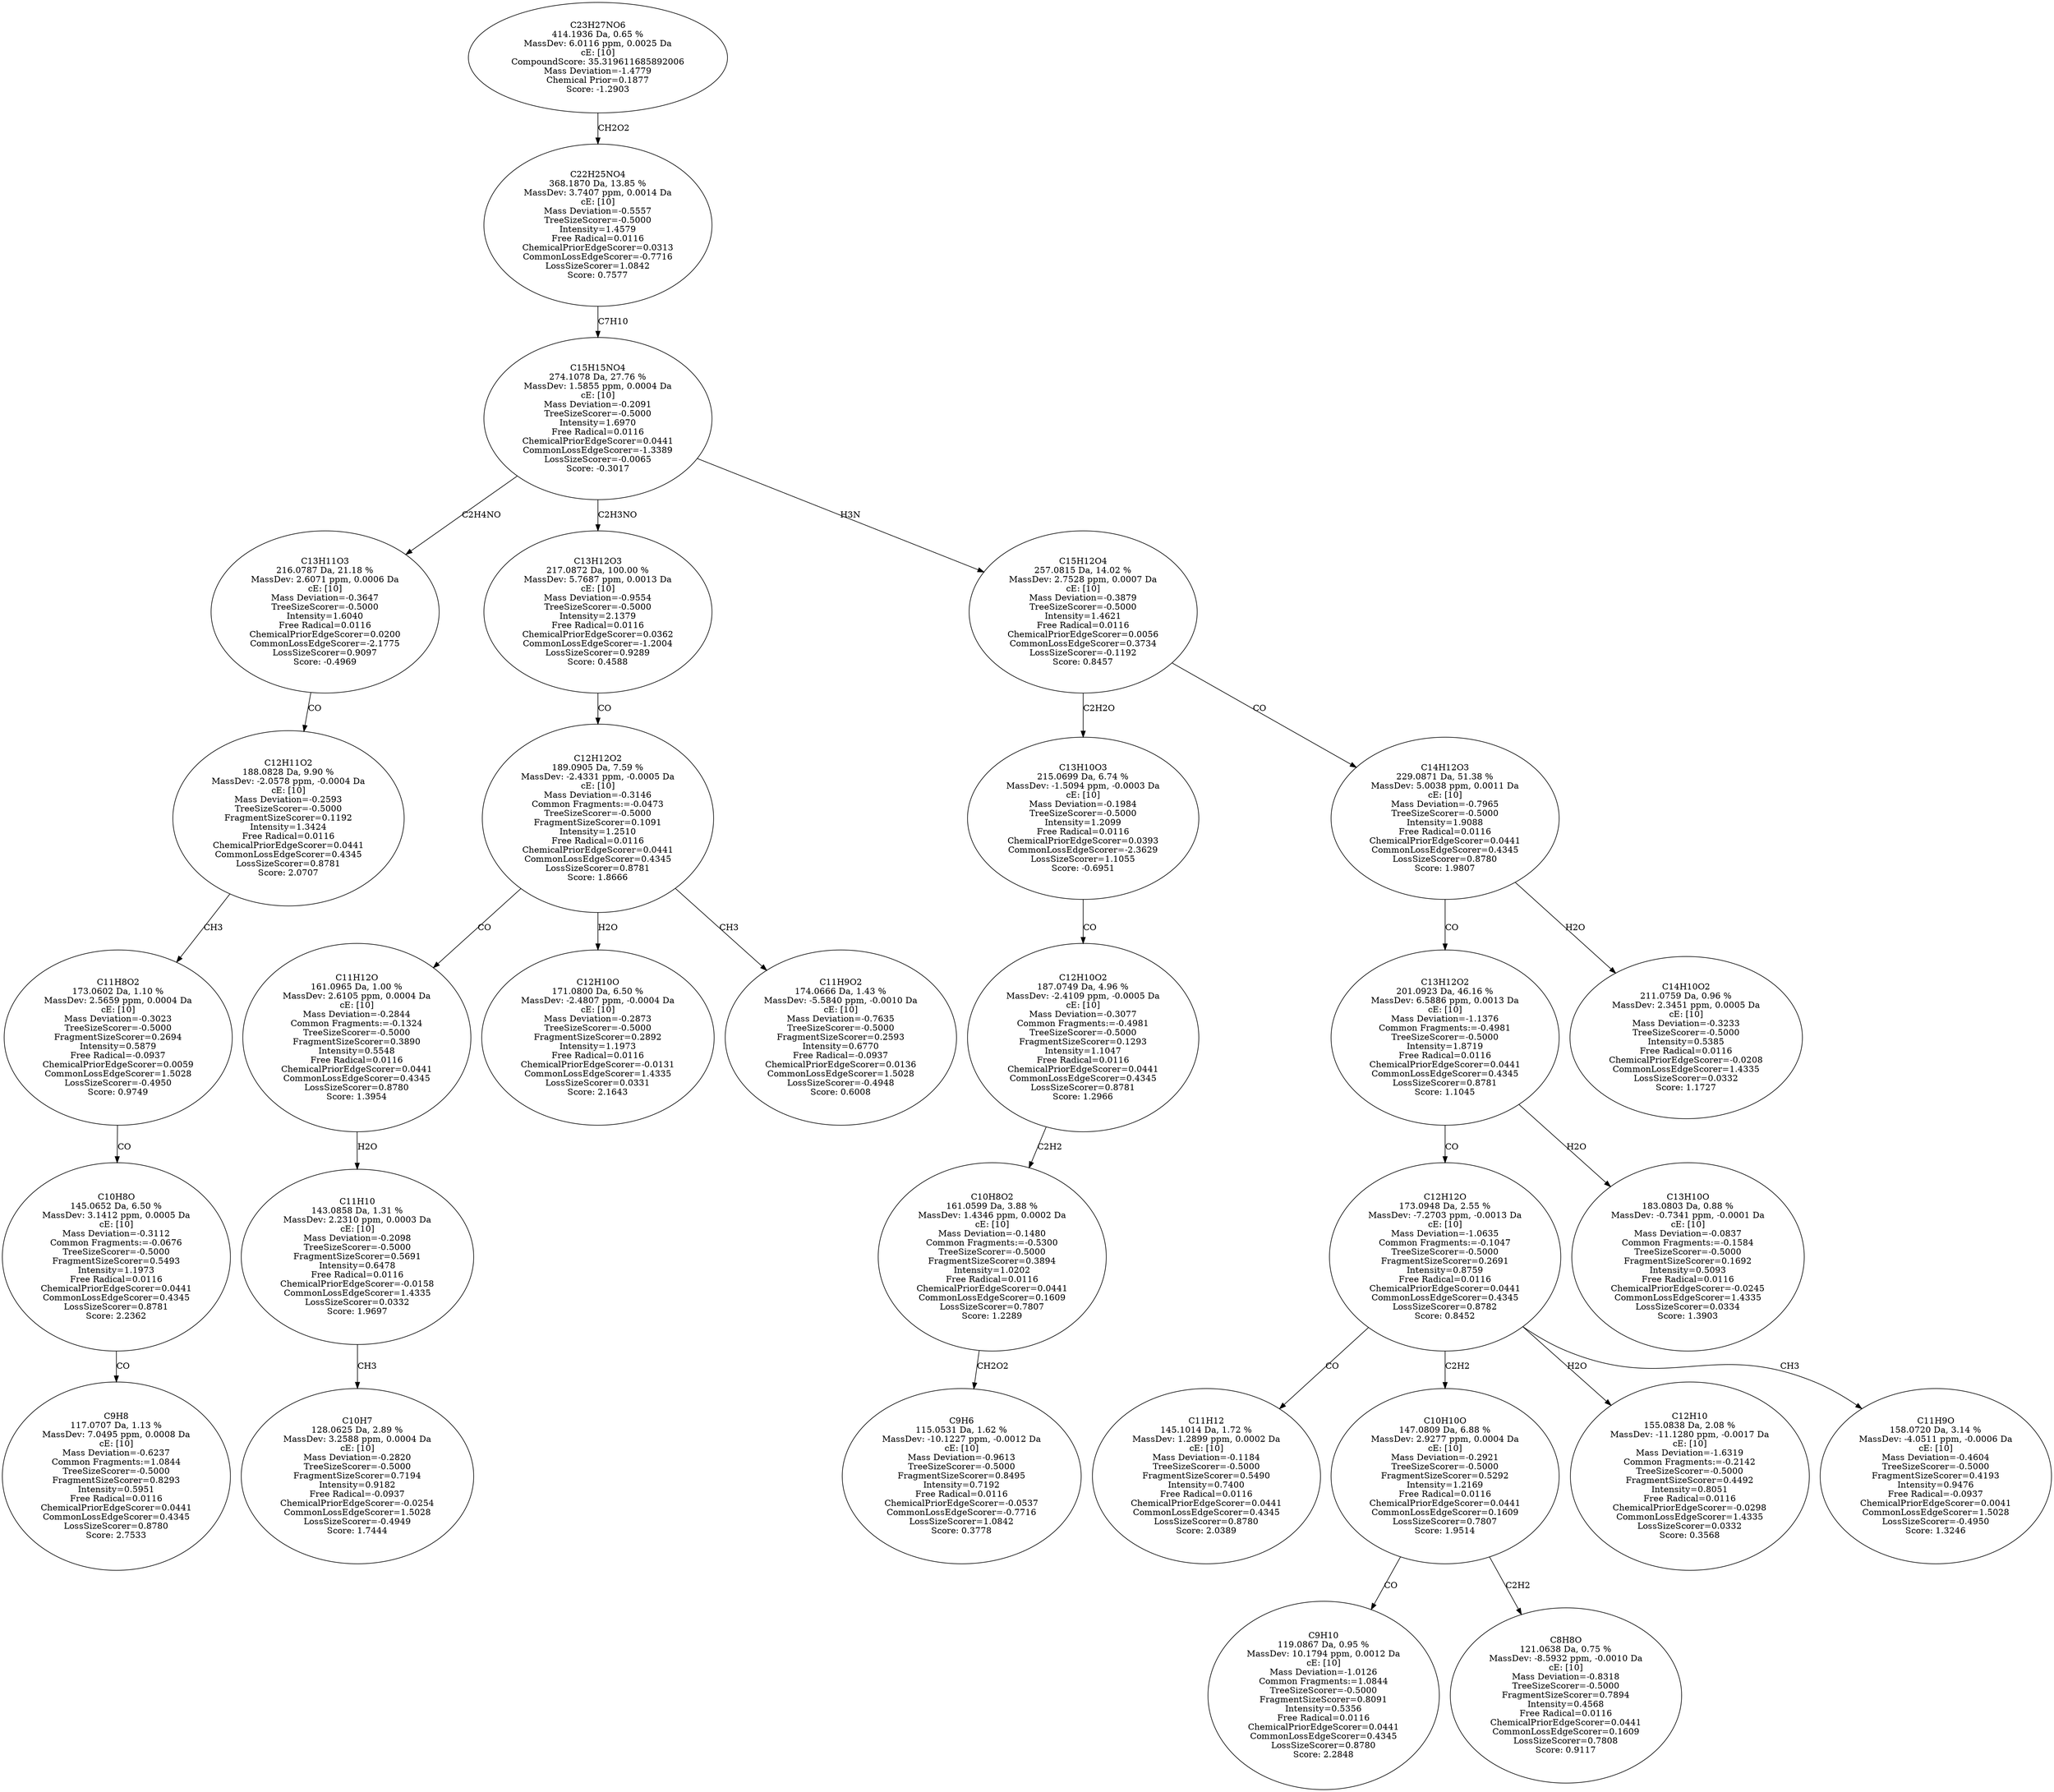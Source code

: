 strict digraph {
v1 [label="C9H8\n117.0707 Da, 1.13 %\nMassDev: 7.0495 ppm, 0.0008 Da\ncE: [10]\nMass Deviation=-0.6237\nCommon Fragments:=1.0844\nTreeSizeScorer=-0.5000\nFragmentSizeScorer=0.8293\nIntensity=0.5951\nFree Radical=0.0116\nChemicalPriorEdgeScorer=0.0441\nCommonLossEdgeScorer=0.4345\nLossSizeScorer=0.8780\nScore: 2.7533"];
v2 [label="C10H8O\n145.0652 Da, 6.50 %\nMassDev: 3.1412 ppm, 0.0005 Da\ncE: [10]\nMass Deviation=-0.3112\nCommon Fragments:=-0.0676\nTreeSizeScorer=-0.5000\nFragmentSizeScorer=0.5493\nIntensity=1.1973\nFree Radical=0.0116\nChemicalPriorEdgeScorer=0.0441\nCommonLossEdgeScorer=0.4345\nLossSizeScorer=0.8781\nScore: 2.2362"];
v3 [label="C11H8O2\n173.0602 Da, 1.10 %\nMassDev: 2.5659 ppm, 0.0004 Da\ncE: [10]\nMass Deviation=-0.3023\nTreeSizeScorer=-0.5000\nFragmentSizeScorer=0.2694\nIntensity=0.5879\nFree Radical=-0.0937\nChemicalPriorEdgeScorer=0.0059\nCommonLossEdgeScorer=1.5028\nLossSizeScorer=-0.4950\nScore: 0.9749"];
v4 [label="C12H11O2\n188.0828 Da, 9.90 %\nMassDev: -2.0578 ppm, -0.0004 Da\ncE: [10]\nMass Deviation=-0.2593\nTreeSizeScorer=-0.5000\nFragmentSizeScorer=0.1192\nIntensity=1.3424\nFree Radical=0.0116\nChemicalPriorEdgeScorer=0.0441\nCommonLossEdgeScorer=0.4345\nLossSizeScorer=0.8781\nScore: 2.0707"];
v5 [label="C13H11O3\n216.0787 Da, 21.18 %\nMassDev: 2.6071 ppm, 0.0006 Da\ncE: [10]\nMass Deviation=-0.3647\nTreeSizeScorer=-0.5000\nIntensity=1.6040\nFree Radical=0.0116\nChemicalPriorEdgeScorer=0.0200\nCommonLossEdgeScorer=-2.1775\nLossSizeScorer=0.9097\nScore: -0.4969"];
v6 [label="C10H7\n128.0625 Da, 2.89 %\nMassDev: 3.2588 ppm, 0.0004 Da\ncE: [10]\nMass Deviation=-0.2820\nTreeSizeScorer=-0.5000\nFragmentSizeScorer=0.7194\nIntensity=0.9182\nFree Radical=-0.0937\nChemicalPriorEdgeScorer=-0.0254\nCommonLossEdgeScorer=1.5028\nLossSizeScorer=-0.4949\nScore: 1.7444"];
v7 [label="C11H10\n143.0858 Da, 1.31 %\nMassDev: 2.2310 ppm, 0.0003 Da\ncE: [10]\nMass Deviation=-0.2098\nTreeSizeScorer=-0.5000\nFragmentSizeScorer=0.5691\nIntensity=0.6478\nFree Radical=0.0116\nChemicalPriorEdgeScorer=-0.0158\nCommonLossEdgeScorer=1.4335\nLossSizeScorer=0.0332\nScore: 1.9697"];
v8 [label="C11H12O\n161.0965 Da, 1.00 %\nMassDev: 2.6105 ppm, 0.0004 Da\ncE: [10]\nMass Deviation=-0.2844\nCommon Fragments:=-0.1324\nTreeSizeScorer=-0.5000\nFragmentSizeScorer=0.3890\nIntensity=0.5548\nFree Radical=0.0116\nChemicalPriorEdgeScorer=0.0441\nCommonLossEdgeScorer=0.4345\nLossSizeScorer=0.8780\nScore: 1.3954"];
v9 [label="C12H10O\n171.0800 Da, 6.50 %\nMassDev: -2.4807 ppm, -0.0004 Da\ncE: [10]\nMass Deviation=-0.2873\nTreeSizeScorer=-0.5000\nFragmentSizeScorer=0.2892\nIntensity=1.1973\nFree Radical=0.0116\nChemicalPriorEdgeScorer=-0.0131\nCommonLossEdgeScorer=1.4335\nLossSizeScorer=0.0331\nScore: 2.1643"];
v10 [label="C11H9O2\n174.0666 Da, 1.43 %\nMassDev: -5.5840 ppm, -0.0010 Da\ncE: [10]\nMass Deviation=-0.7635\nTreeSizeScorer=-0.5000\nFragmentSizeScorer=0.2593\nIntensity=0.6770\nFree Radical=-0.0937\nChemicalPriorEdgeScorer=0.0136\nCommonLossEdgeScorer=1.5028\nLossSizeScorer=-0.4948\nScore: 0.6008"];
v11 [label="C12H12O2\n189.0905 Da, 7.59 %\nMassDev: -2.4331 ppm, -0.0005 Da\ncE: [10]\nMass Deviation=-0.3146\nCommon Fragments:=-0.0473\nTreeSizeScorer=-0.5000\nFragmentSizeScorer=0.1091\nIntensity=1.2510\nFree Radical=0.0116\nChemicalPriorEdgeScorer=0.0441\nCommonLossEdgeScorer=0.4345\nLossSizeScorer=0.8781\nScore: 1.8666"];
v12 [label="C13H12O3\n217.0872 Da, 100.00 %\nMassDev: 5.7687 ppm, 0.0013 Da\ncE: [10]\nMass Deviation=-0.9554\nTreeSizeScorer=-0.5000\nIntensity=2.1379\nFree Radical=0.0116\nChemicalPriorEdgeScorer=0.0362\nCommonLossEdgeScorer=-1.2004\nLossSizeScorer=0.9289\nScore: 0.4588"];
v13 [label="C9H6\n115.0531 Da, 1.62 %\nMassDev: -10.1227 ppm, -0.0012 Da\ncE: [10]\nMass Deviation=-0.9613\nTreeSizeScorer=-0.5000\nFragmentSizeScorer=0.8495\nIntensity=0.7192\nFree Radical=0.0116\nChemicalPriorEdgeScorer=-0.0537\nCommonLossEdgeScorer=-0.7716\nLossSizeScorer=1.0842\nScore: 0.3778"];
v14 [label="C10H8O2\n161.0599 Da, 3.88 %\nMassDev: 1.4346 ppm, 0.0002 Da\ncE: [10]\nMass Deviation=-0.1480\nCommon Fragments:=-0.5300\nTreeSizeScorer=-0.5000\nFragmentSizeScorer=0.3894\nIntensity=1.0202\nFree Radical=0.0116\nChemicalPriorEdgeScorer=0.0441\nCommonLossEdgeScorer=0.1609\nLossSizeScorer=0.7807\nScore: 1.2289"];
v15 [label="C12H10O2\n187.0749 Da, 4.96 %\nMassDev: -2.4109 ppm, -0.0005 Da\ncE: [10]\nMass Deviation=-0.3077\nCommon Fragments:=-0.4981\nTreeSizeScorer=-0.5000\nFragmentSizeScorer=0.1293\nIntensity=1.1047\nFree Radical=0.0116\nChemicalPriorEdgeScorer=0.0441\nCommonLossEdgeScorer=0.4345\nLossSizeScorer=0.8781\nScore: 1.2966"];
v16 [label="C13H10O3\n215.0699 Da, 6.74 %\nMassDev: -1.5094 ppm, -0.0003 Da\ncE: [10]\nMass Deviation=-0.1984\nTreeSizeScorer=-0.5000\nIntensity=1.2099\nFree Radical=0.0116\nChemicalPriorEdgeScorer=0.0393\nCommonLossEdgeScorer=-2.3629\nLossSizeScorer=1.1055\nScore: -0.6951"];
v17 [label="C11H12\n145.1014 Da, 1.72 %\nMassDev: 1.2899 ppm, 0.0002 Da\ncE: [10]\nMass Deviation=-0.1184\nTreeSizeScorer=-0.5000\nFragmentSizeScorer=0.5490\nIntensity=0.7400\nFree Radical=0.0116\nChemicalPriorEdgeScorer=0.0441\nCommonLossEdgeScorer=0.4345\nLossSizeScorer=0.8780\nScore: 2.0389"];
v18 [label="C9H10\n119.0867 Da, 0.95 %\nMassDev: 10.1794 ppm, 0.0012 Da\ncE: [10]\nMass Deviation=-1.0126\nCommon Fragments:=1.0844\nTreeSizeScorer=-0.5000\nFragmentSizeScorer=0.8091\nIntensity=0.5356\nFree Radical=0.0116\nChemicalPriorEdgeScorer=0.0441\nCommonLossEdgeScorer=0.4345\nLossSizeScorer=0.8780\nScore: 2.2848"];
v19 [label="C8H8O\n121.0638 Da, 0.75 %\nMassDev: -8.5932 ppm, -0.0010 Da\ncE: [10]\nMass Deviation=-0.8318\nTreeSizeScorer=-0.5000\nFragmentSizeScorer=0.7894\nIntensity=0.4568\nFree Radical=0.0116\nChemicalPriorEdgeScorer=0.0441\nCommonLossEdgeScorer=0.1609\nLossSizeScorer=0.7808\nScore: 0.9117"];
v20 [label="C10H10O\n147.0809 Da, 6.88 %\nMassDev: 2.9277 ppm, 0.0004 Da\ncE: [10]\nMass Deviation=-0.2921\nTreeSizeScorer=-0.5000\nFragmentSizeScorer=0.5292\nIntensity=1.2169\nFree Radical=0.0116\nChemicalPriorEdgeScorer=0.0441\nCommonLossEdgeScorer=0.1609\nLossSizeScorer=0.7807\nScore: 1.9514"];
v21 [label="C12H10\n155.0838 Da, 2.08 %\nMassDev: -11.1280 ppm, -0.0017 Da\ncE: [10]\nMass Deviation=-1.6319\nCommon Fragments:=-0.2142\nTreeSizeScorer=-0.5000\nFragmentSizeScorer=0.4492\nIntensity=0.8051\nFree Radical=0.0116\nChemicalPriorEdgeScorer=-0.0298\nCommonLossEdgeScorer=1.4335\nLossSizeScorer=0.0332\nScore: 0.3568"];
v22 [label="C11H9O\n158.0720 Da, 3.14 %\nMassDev: -4.0511 ppm, -0.0006 Da\ncE: [10]\nMass Deviation=-0.4604\nTreeSizeScorer=-0.5000\nFragmentSizeScorer=0.4193\nIntensity=0.9476\nFree Radical=-0.0937\nChemicalPriorEdgeScorer=0.0041\nCommonLossEdgeScorer=1.5028\nLossSizeScorer=-0.4950\nScore: 1.3246"];
v23 [label="C12H12O\n173.0948 Da, 2.55 %\nMassDev: -7.2703 ppm, -0.0013 Da\ncE: [10]\nMass Deviation=-1.0635\nCommon Fragments:=-0.1047\nTreeSizeScorer=-0.5000\nFragmentSizeScorer=0.2691\nIntensity=0.8759\nFree Radical=0.0116\nChemicalPriorEdgeScorer=0.0441\nCommonLossEdgeScorer=0.4345\nLossSizeScorer=0.8782\nScore: 0.8452"];
v24 [label="C13H10O\n183.0803 Da, 0.88 %\nMassDev: -0.7341 ppm, -0.0001 Da\ncE: [10]\nMass Deviation=-0.0837\nCommon Fragments:=-0.1584\nTreeSizeScorer=-0.5000\nFragmentSizeScorer=0.1692\nIntensity=0.5093\nFree Radical=0.0116\nChemicalPriorEdgeScorer=-0.0245\nCommonLossEdgeScorer=1.4335\nLossSizeScorer=0.0334\nScore: 1.3903"];
v25 [label="C13H12O2\n201.0923 Da, 46.16 %\nMassDev: 6.5886 ppm, 0.0013 Da\ncE: [10]\nMass Deviation=-1.1376\nCommon Fragments:=-0.4981\nTreeSizeScorer=-0.5000\nIntensity=1.8719\nFree Radical=0.0116\nChemicalPriorEdgeScorer=0.0441\nCommonLossEdgeScorer=0.4345\nLossSizeScorer=0.8781\nScore: 1.1045"];
v26 [label="C14H10O2\n211.0759 Da, 0.96 %\nMassDev: 2.3451 ppm, 0.0005 Da\ncE: [10]\nMass Deviation=-0.3233\nTreeSizeScorer=-0.5000\nIntensity=0.5385\nFree Radical=0.0116\nChemicalPriorEdgeScorer=-0.0208\nCommonLossEdgeScorer=1.4335\nLossSizeScorer=0.0332\nScore: 1.1727"];
v27 [label="C14H12O3\n229.0871 Da, 51.38 %\nMassDev: 5.0038 ppm, 0.0011 Da\ncE: [10]\nMass Deviation=-0.7965\nTreeSizeScorer=-0.5000\nIntensity=1.9088\nFree Radical=0.0116\nChemicalPriorEdgeScorer=0.0441\nCommonLossEdgeScorer=0.4345\nLossSizeScorer=0.8780\nScore: 1.9807"];
v28 [label="C15H12O4\n257.0815 Da, 14.02 %\nMassDev: 2.7528 ppm, 0.0007 Da\ncE: [10]\nMass Deviation=-0.3879\nTreeSizeScorer=-0.5000\nIntensity=1.4621\nFree Radical=0.0116\nChemicalPriorEdgeScorer=0.0056\nCommonLossEdgeScorer=0.3734\nLossSizeScorer=-0.1192\nScore: 0.8457"];
v29 [label="C15H15NO4\n274.1078 Da, 27.76 %\nMassDev: 1.5855 ppm, 0.0004 Da\ncE: [10]\nMass Deviation=-0.2091\nTreeSizeScorer=-0.5000\nIntensity=1.6970\nFree Radical=0.0116\nChemicalPriorEdgeScorer=0.0441\nCommonLossEdgeScorer=-1.3389\nLossSizeScorer=-0.0065\nScore: -0.3017"];
v30 [label="C22H25NO4\n368.1870 Da, 13.85 %\nMassDev: 3.7407 ppm, 0.0014 Da\ncE: [10]\nMass Deviation=-0.5557\nTreeSizeScorer=-0.5000\nIntensity=1.4579\nFree Radical=0.0116\nChemicalPriorEdgeScorer=0.0313\nCommonLossEdgeScorer=-0.7716\nLossSizeScorer=1.0842\nScore: 0.7577"];
v31 [label="C23H27NO6\n414.1936 Da, 0.65 %\nMassDev: 6.0116 ppm, 0.0025 Da\ncE: [10]\nCompoundScore: 35.319611685892006\nMass Deviation=-1.4779\nChemical Prior=0.1877\nScore: -1.2903"];
v2 -> v1 [label="CO"];
v3 -> v2 [label="CO"];
v4 -> v3 [label="CH3"];
v5 -> v4 [label="CO"];
v29 -> v5 [label="C2H4NO"];
v7 -> v6 [label="CH3"];
v8 -> v7 [label="H2O"];
v11 -> v8 [label="CO"];
v11 -> v9 [label="H2O"];
v11 -> v10 [label="CH3"];
v12 -> v11 [label="CO"];
v29 -> v12 [label="C2H3NO"];
v14 -> v13 [label="CH2O2"];
v15 -> v14 [label="C2H2"];
v16 -> v15 [label="CO"];
v28 -> v16 [label="C2H2O"];
v23 -> v17 [label="CO"];
v20 -> v18 [label="CO"];
v20 -> v19 [label="C2H2"];
v23 -> v20 [label="C2H2"];
v23 -> v21 [label="H2O"];
v23 -> v22 [label="CH3"];
v25 -> v23 [label="CO"];
v25 -> v24 [label="H2O"];
v27 -> v25 [label="CO"];
v27 -> v26 [label="H2O"];
v28 -> v27 [label="CO"];
v29 -> v28 [label="H3N"];
v30 -> v29 [label="C7H10"];
v31 -> v30 [label="CH2O2"];
}